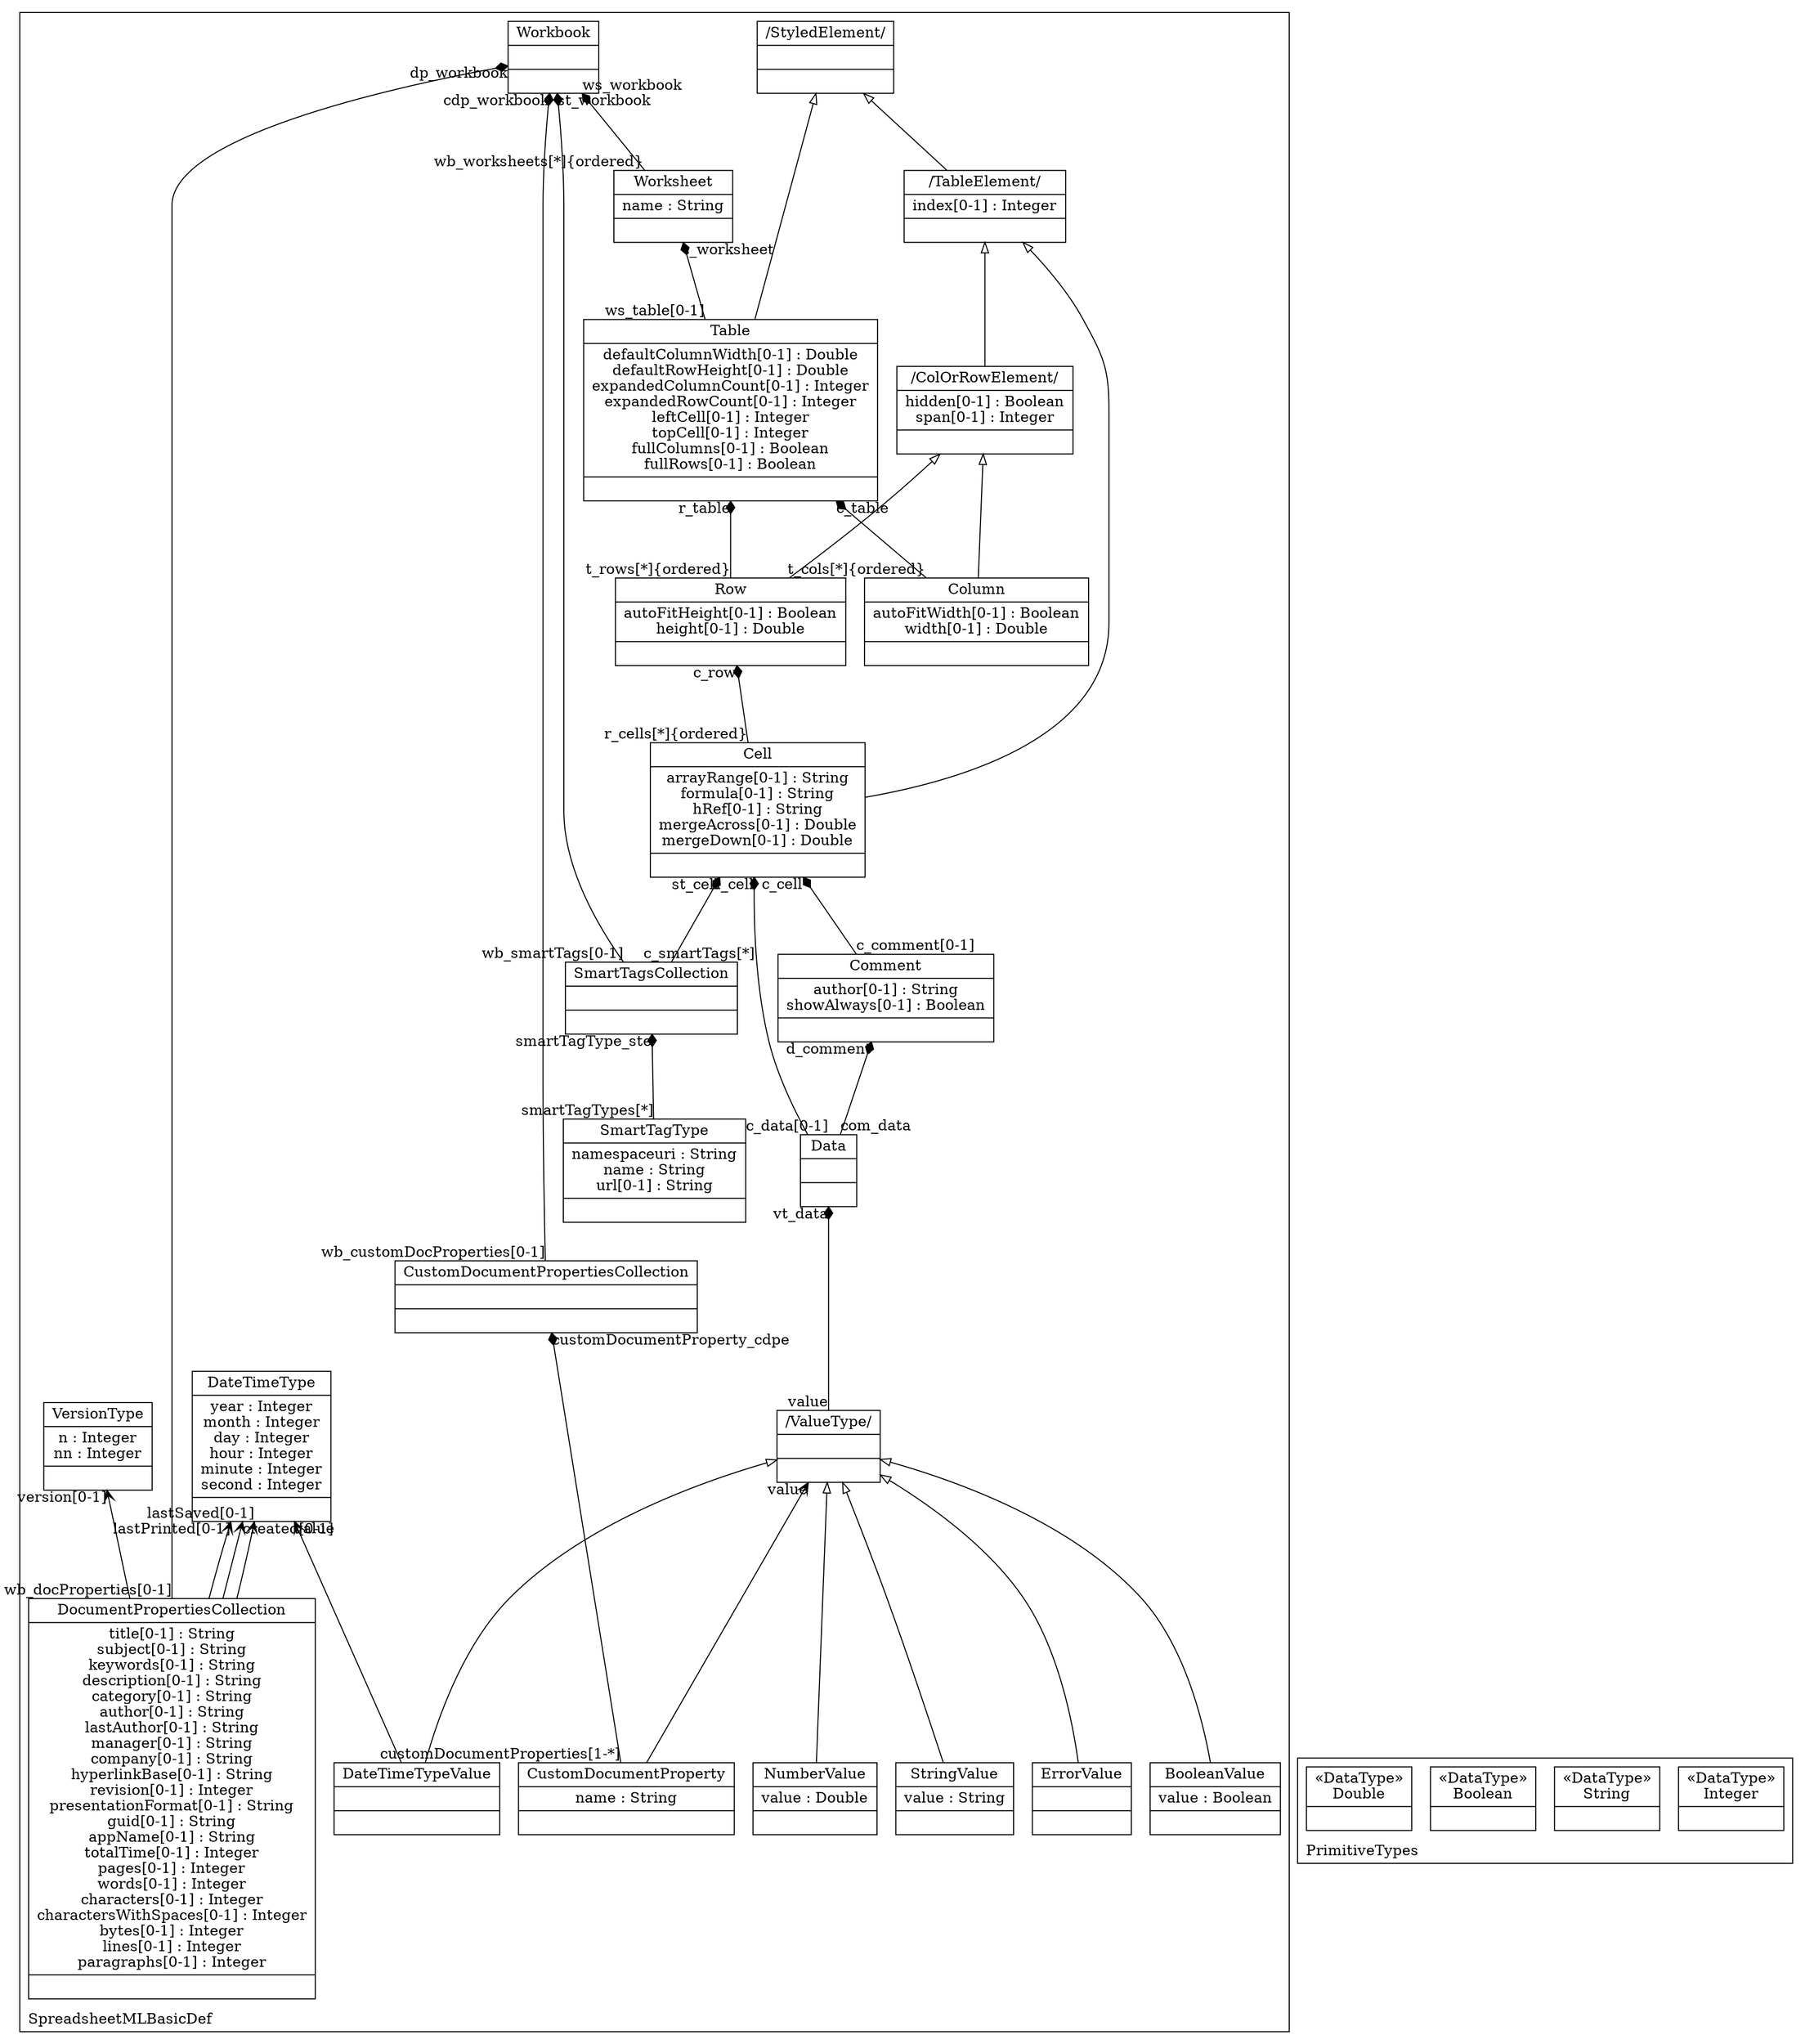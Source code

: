 digraph "KM3 Model in DOT" {
graph[rankdir=BT,labeljust=l,labelloc=t,nodeSep=0.75,compound=true];
 subgraph "cluster_SpreadsheetMLBasicDef"{
labelloc=t
color=black
label=SpreadsheetMLBasicDef
 node[shape=record];
DateTimeType[label="{DateTimeType|year : Integer\nmonth : Integer\nday : Integer\nhour : Integer\nminute : Integer\nsecond : Integer| }"]
;
 node[shape=record];
VersionType[label="{VersionType|n : Integer\nnn : Integer| }"]
;
 node[shape=record];
ValueType[label="{/ValueType/| | }"]
 ValueType->Data[arrowhead=diamond,arrowtail=none,headlabel="vt_data",taillabel="value",group=Data,minlen=2,constraint=true,]
;
 node[shape=record];
StringValue[label="{StringValue|value : String| }"]
 StringValue->ValueType[arrowhead=onormal,group=ValueType,minlen=2,constraint=true,]
;
 node[shape=record];
NumberValue[label="{NumberValue|value : Double| }"]
 NumberValue->ValueType[arrowhead=onormal,group=ValueType,minlen=2,constraint=true,]
;
 node[shape=record];
DateTimeTypeValue[label="{DateTimeTypeValue| | }"]
 DateTimeTypeValue->DateTimeType[arrowhead=vee,arrowtail=diamond,headlabel="value",group=DateTimeType,minlen=2,constraint=true,]
 DateTimeTypeValue->ValueType[arrowhead=onormal,group=ValueType,minlen=2,constraint=true,]
;
 node[shape=record];
BooleanValue[label="{BooleanValue|value : Boolean| }"]
 BooleanValue->ValueType[arrowhead=onormal,group=ValueType,minlen=2,constraint=true,]
;
 node[shape=record];
ErrorValue[label="{ErrorValue| | }"]
 ErrorValue->ValueType[arrowhead=onormal,group=ValueType,minlen=2,constraint=true,]
;
 node[shape=record];
DocumentPropertiesCollection[label="{DocumentPropertiesCollection|title[0-1] : String\nsubject[0-1] : String\nkeywords[0-1] : String\ndescription[0-1] : String\ncategory[0-1] : String\nauthor[0-1] : String\nlastAuthor[0-1] : String\nmanager[0-1] : String\ncompany[0-1] : String\nhyperlinkBase[0-1] : String\nrevision[0-1] : Integer\npresentationFormat[0-1] : String\nguid[0-1] : String\nappName[0-1] : String\ntotalTime[0-1] : Integer\npages[0-1] : Integer\nwords[0-1] : Integer\ncharacters[0-1] : Integer\ncharactersWithSpaces[0-1] : Integer\nbytes[0-1] : Integer\nlines[0-1] : Integer\nparagraphs[0-1] : Integer| }"]
 DocumentPropertiesCollection->Workbook[arrowhead=diamond,arrowtail=none,headlabel="dp_workbook",taillabel="wb_docProperties[0-1]",group=Workbook,minlen=2,constraint=true,]
 DocumentPropertiesCollection->VersionType[arrowhead=vee,arrowtail=diamond,headlabel="version[0-1]",group=VersionType,minlen=2,constraint=true,]
 DocumentPropertiesCollection->DateTimeType[arrowhead=vee,arrowtail=diamond,headlabel="lastPrinted[0-1]",group=DateTimeType,minlen=2,constraint=true,]
 DocumentPropertiesCollection->DateTimeType[arrowhead=vee,arrowtail=diamond,headlabel="created[0-1]",group=DateTimeType,minlen=2,constraint=true,]
 DocumentPropertiesCollection->DateTimeType[arrowhead=vee,arrowtail=diamond,headlabel="lastSaved[0-1]",group=DateTimeType,minlen=2,constraint=true,]
;
 node[shape=record];
CustomDocumentPropertiesCollection[label="{CustomDocumentPropertiesCollection| | }"]
 CustomDocumentPropertiesCollection->Workbook[arrowhead=diamond,arrowtail=none,headlabel="cdp_workbook",taillabel="wb_customDocProperties[0-1]",group=Workbook,minlen=2,constraint=true,]
;
 node[shape=record];
CustomDocumentProperty[label="{CustomDocumentProperty|name : String| }"]
 CustomDocumentProperty->CustomDocumentPropertiesCollection[arrowhead=diamond,arrowtail=none,headlabel="customDocumentProperty_cdpe",taillabel="customDocumentProperties[1-*]",group=CustomDocumentPropertiesCollection,minlen=2,constraint=true,]
 CustomDocumentProperty->ValueType[arrowhead=vee,arrowtail=diamond,headlabel="value",group=ValueType,minlen=2,constraint=true,]
;
 node[shape=record];
SmartTagType[label="{SmartTagType|namespaceuri : String\nname : String\nurl[0-1] : String| }"]
 SmartTagType->SmartTagsCollection[arrowhead=diamond,arrowtail=none,headlabel="smartTagType_ste",taillabel="smartTagTypes[*]",group=SmartTagsCollection,minlen=2,constraint=true,]
;
 node[shape=record];
SmartTagsCollection[label="{SmartTagsCollection| | }"]
 SmartTagsCollection->Workbook[arrowhead=diamond,arrowtail=none,headlabel="st_workbook",taillabel="wb_smartTags[0-1]",group=Workbook,minlen=2,constraint=true,]
 SmartTagsCollection->Cell[arrowhead=diamond,arrowtail=none,headlabel="st_cell",taillabel="c_smartTags[*]",group=Cell,minlen=2,constraint=true,]
;
 node[shape=record];
Workbook[label="{Workbook| | }"]
;
 node[shape=record];
Worksheet[label="{Worksheet|name : String| }"]
 Worksheet->Workbook[arrowhead=diamond,arrowtail=none,headlabel="ws_workbook",taillabel="wb_worksheets[*]{ordered}",group=Workbook,minlen=2,constraint=true,]
;
 node[shape=record];
StyledElement[label="{/StyledElement/| | }"]
;
 node[shape=record];
Table[label="{Table|defaultColumnWidth[0-1] : Double\ndefaultRowHeight[0-1] : Double\nexpandedColumnCount[0-1] : Integer\nexpandedRowCount[0-1] : Integer\nleftCell[0-1] : Integer\ntopCell[0-1] : Integer\nfullColumns[0-1] : Boolean\nfullRows[0-1] : Boolean| }"]
 Table->Worksheet[arrowhead=diamond,arrowtail=none,headlabel="t_worksheet",taillabel="ws_table[0-1]",group=Worksheet,minlen=2,constraint=true,]
 Table->StyledElement[arrowhead=onormal,group=StyledElement,minlen=2,constraint=true,]
;
 node[shape=record];
TableElement[label="{/TableElement/|index[0-1] : Integer| }"]
 TableElement->StyledElement[arrowhead=onormal,group=StyledElement,minlen=2,constraint=true,]
;
 node[shape=record];
ColOrRowElement[label="{/ColOrRowElement/|hidden[0-1] : Boolean\nspan[0-1] : Integer| }"]
 ColOrRowElement->TableElement[arrowhead=onormal,group=TableElement,minlen=2,constraint=true,]
;
 node[shape=record];
Column[label="{Column|autoFitWidth[0-1] : Boolean\nwidth[0-1] : Double| }"]
 Column->Table[arrowhead=diamond,arrowtail=none,headlabel="c_table",taillabel="t_cols[*]{ordered}",group=Table,minlen=2,constraint=true,]
 Column->ColOrRowElement[arrowhead=onormal,group=ColOrRowElement,minlen=2,constraint=true,]
;
 node[shape=record];
Row[label="{Row|autoFitHeight[0-1] : Boolean\nheight[0-1] : Double| }"]
 Row->Table[arrowhead=diamond,arrowtail=none,headlabel="r_table",taillabel="t_rows[*]{ordered}",group=Table,minlen=2,constraint=true,]
 Row->ColOrRowElement[arrowhead=onormal,group=ColOrRowElement,minlen=2,constraint=true,]
;
 node[shape=record];
Cell[label="{Cell|arrayRange[0-1] : String\nformula[0-1] : String\nhRef[0-1] : String\nmergeAcross[0-1] : Double\nmergeDown[0-1] : Double| }"]
 Cell->Row[arrowhead=diamond,arrowtail=none,headlabel="c_row",taillabel="r_cells[*]{ordered}",group=Row,minlen=2,constraint=true,]
 Cell->TableElement[arrowhead=onormal,group=TableElement,minlen=2,constraint=true,]
;
 node[shape=record];
Comment[label="{Comment|author[0-1] : String\nshowAlways[0-1] : Boolean| }"]
 Comment->Cell[arrowhead=diamond,arrowtail=none,headlabel="c_cell",taillabel="c_comment[0-1]",group=Cell,minlen=2,constraint=true,]
;
 node[shape=record];
Data[label="{Data| | }"]
 Data->Cell[arrowhead=diamond,arrowtail=none,headlabel="d_cell",taillabel="c_data[0-1]",group=Cell,minlen=2,constraint=true,]
 Data->Comment[arrowhead=diamond,arrowtail=none,headlabel="d_comment",taillabel="com_data",group=Comment,minlen=2,constraint=true,]
;

} subgraph "cluster_PrimitiveTypes"{
labelloc=t
color=black
label=PrimitiveTypes
 node[shape=record];
Integer[label="{&#171;DataType&#187;\nInteger|}"]
;
 node[shape=record];
String[label="{&#171;DataType&#187;\nString|}"]
;
 node[shape=record];
Boolean[label="{&#171;DataType&#187;\nBoolean|}"]
;
 node[shape=record];
Double[label="{&#171;DataType&#187;\nDouble|}"]
;

}
}
